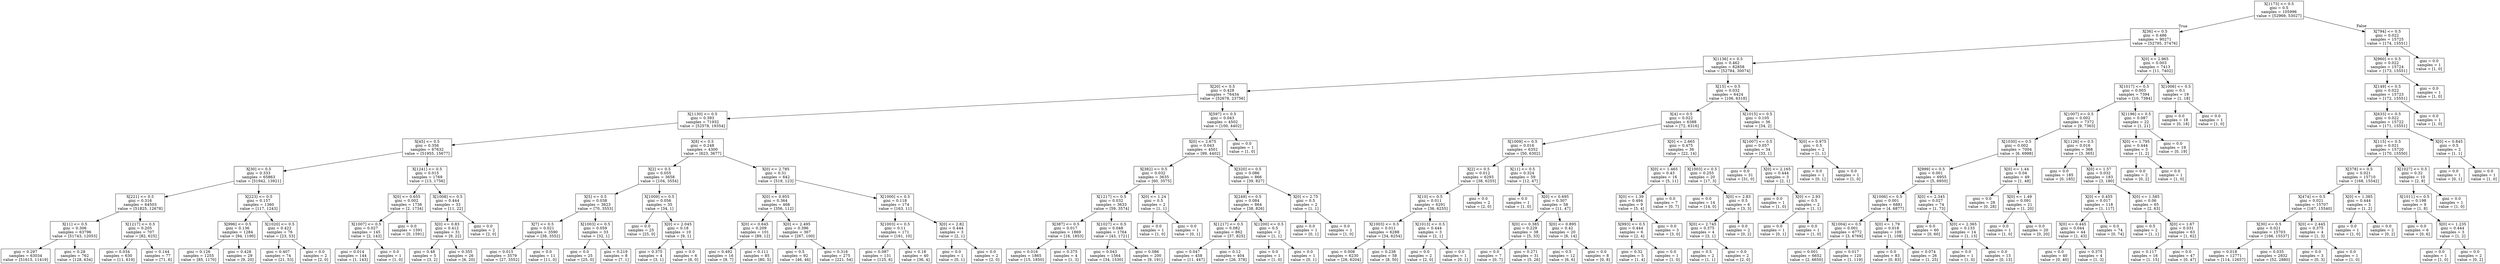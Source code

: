 digraph Tree {
node [shape=box] ;
0 [label="X[1173] <= 0.5\ngini = 0.5\nsamples = 105996\nvalue = [52969, 53027]"] ;
1 [label="X[36] <= 0.5\ngini = 0.486\nsamples = 90271\nvalue = [52795, 37476]"] ;
0 -> 1 [labeldistance=2.5, labelangle=45, headlabel="True"] ;
2 [label="X[1136] <= 0.5\ngini = 0.462\nsamples = 82858\nvalue = [52784, 30074]"] ;
1 -> 2 ;
3 [label="X[20] <= 0.5\ngini = 0.428\nsamples = 76434\nvalue = [52678, 23756]"] ;
2 -> 3 ;
4 [label="X[1130] <= 0.5\ngini = 0.393\nsamples = 71932\nvalue = [52578, 19354]"] ;
3 -> 4 ;
5 [label="X[45] <= 0.5\ngini = 0.356\nsamples = 67632\nvalue = [51955, 15677]"] ;
4 -> 5 ;
6 [label="X[30] <= 0.5\ngini = 0.333\nsamples = 65863\nvalue = [51942, 13921]"] ;
5 -> 6 ;
7 [label="X[221] <= 0.5\ngini = 0.316\nsamples = 64503\nvalue = [51825, 12678]"] ;
6 -> 7 ;
8 [label="X[11] <= 0.5\ngini = 0.306\nsamples = 63796\nvalue = [51743, 12053]"] ;
7 -> 8 ;
9 [label="gini = 0.297\nsamples = 63034\nvalue = [51615, 11419]"] ;
8 -> 9 ;
10 [label="gini = 0.28\nsamples = 762\nvalue = [128, 634]"] ;
8 -> 10 ;
11 [label="X[1217] <= 0.5\ngini = 0.205\nsamples = 707\nvalue = [82, 625]"] ;
7 -> 11 ;
12 [label="gini = 0.034\nsamples = 630\nvalue = [11, 619]"] ;
11 -> 12 ;
13 [label="gini = 0.144\nsamples = 77\nvalue = [71, 6]"] ;
11 -> 13 ;
14 [label="X[223] <= 0.5\ngini = 0.157\nsamples = 1360\nvalue = [117, 1243]"] ;
6 -> 14 ;
15 [label="X[996] <= 0.5\ngini = 0.136\nsamples = 1284\nvalue = [94, 1190]"] ;
14 -> 15 ;
16 [label="gini = 0.126\nsamples = 1255\nvalue = [85, 1170]"] ;
15 -> 16 ;
17 [label="gini = 0.428\nsamples = 29\nvalue = [9, 20]"] ;
15 -> 17 ;
18 [label="X[1020] <= 0.5\ngini = 0.422\nsamples = 76\nvalue = [23, 53]"] ;
14 -> 18 ;
19 [label="gini = 0.407\nsamples = 74\nvalue = [21, 53]"] ;
18 -> 19 ;
20 [label="gini = 0.0\nsamples = 2\nvalue = [2, 0]"] ;
18 -> 20 ;
21 [label="X[1241] <= 0.5\ngini = 0.015\nsamples = 1769\nvalue = [13, 1756]"] ;
5 -> 21 ;
22 [label="X[0] <= 0.655\ngini = 0.002\nsamples = 1736\nvalue = [2, 1734]"] ;
21 -> 22 ;
23 [label="X[1007] <= 0.5\ngini = 0.027\nsamples = 145\nvalue = [2, 143]"] ;
22 -> 23 ;
24 [label="gini = 0.014\nsamples = 144\nvalue = [1, 143]"] ;
23 -> 24 ;
25 [label="gini = 0.0\nsamples = 1\nvalue = [1, 0]"] ;
23 -> 25 ;
26 [label="gini = 0.0\nsamples = 1591\nvalue = [0, 1591]"] ;
22 -> 26 ;
27 [label="X[1008] <= 0.5\ngini = 0.444\nsamples = 33\nvalue = [11, 22]"] ;
21 -> 27 ;
28 [label="X[0] <= 0.83\ngini = 0.412\nsamples = 31\nvalue = [9, 22]"] ;
27 -> 28 ;
29 [label="gini = 0.48\nsamples = 5\nvalue = [3, 2]"] ;
28 -> 29 ;
30 [label="gini = 0.355\nsamples = 26\nvalue = [6, 20]"] ;
28 -> 30 ;
31 [label="gini = 0.0\nsamples = 2\nvalue = [2, 0]"] ;
27 -> 31 ;
32 [label="X[8] <= 0.5\ngini = 0.248\nsamples = 4300\nvalue = [623, 3677]"] ;
4 -> 32 ;
33 [label="X[2] <= 0.5\ngini = 0.055\nsamples = 3658\nvalue = [104, 3554]"] ;
32 -> 33 ;
34 [label="X[5] <= 0.5\ngini = 0.038\nsamples = 3623\nvalue = [70, 3553]"] ;
33 -> 34 ;
35 [label="X[7] <= 0.5\ngini = 0.021\nsamples = 3590\nvalue = [38, 3552]"] ;
34 -> 35 ;
36 [label="gini = 0.015\nsamples = 3579\nvalue = [27, 3552]"] ;
35 -> 36 ;
37 [label="gini = 0.0\nsamples = 11\nvalue = [11, 0]"] ;
35 -> 37 ;
38 [label="X[1003] <= 0.5\ngini = 0.059\nsamples = 33\nvalue = [32, 1]"] ;
34 -> 38 ;
39 [label="gini = 0.0\nsamples = 25\nvalue = [25, 0]"] ;
38 -> 39 ;
40 [label="gini = 0.219\nsamples = 8\nvalue = [7, 1]"] ;
38 -> 40 ;
41 [label="X[1009] <= 0.5\ngini = 0.056\nsamples = 35\nvalue = [34, 1]"] ;
33 -> 41 ;
42 [label="gini = 0.0\nsamples = 25\nvalue = [25, 0]"] ;
41 -> 42 ;
43 [label="X[0] <= 2.045\ngini = 0.18\nsamples = 10\nvalue = [9, 1]"] ;
41 -> 43 ;
44 [label="gini = 0.375\nsamples = 4\nvalue = [3, 1]"] ;
43 -> 44 ;
45 [label="gini = 0.0\nsamples = 6\nvalue = [6, 0]"] ;
43 -> 45 ;
46 [label="X[0] <= 2.785\ngini = 0.31\nsamples = 642\nvalue = [519, 123]"] ;
32 -> 46 ;
47 [label="X[0] <= 0.955\ngini = 0.364\nsamples = 468\nvalue = [356, 112]"] ;
46 -> 47 ;
48 [label="X[0] <= 0.645\ngini = 0.209\nsamples = 101\nvalue = [89, 12]"] ;
47 -> 48 ;
49 [label="gini = 0.492\nsamples = 16\nvalue = [9, 7]"] ;
48 -> 49 ;
50 [label="gini = 0.111\nsamples = 85\nvalue = [80, 5]"] ;
48 -> 50 ;
51 [label="X[0] <= 2.495\ngini = 0.396\nsamples = 367\nvalue = [267, 100]"] ;
47 -> 51 ;
52 [label="gini = 0.5\nsamples = 92\nvalue = [46, 46]"] ;
51 -> 52 ;
53 [label="gini = 0.316\nsamples = 275\nvalue = [221, 54]"] ;
51 -> 53 ;
54 [label="X[1000] <= 0.5\ngini = 0.118\nsamples = 174\nvalue = [163, 11]"] ;
46 -> 54 ;
55 [label="X[1003] <= 0.5\ngini = 0.11\nsamples = 171\nvalue = [161, 10]"] ;
54 -> 55 ;
56 [label="gini = 0.087\nsamples = 131\nvalue = [125, 6]"] ;
55 -> 56 ;
57 [label="gini = 0.18\nsamples = 40\nvalue = [36, 4]"] ;
55 -> 57 ;
58 [label="X[0] <= 2.82\ngini = 0.444\nsamples = 3\nvalue = [2, 1]"] ;
54 -> 58 ;
59 [label="gini = 0.0\nsamples = 1\nvalue = [0, 1]"] ;
58 -> 59 ;
60 [label="gini = 0.0\nsamples = 2\nvalue = [2, 0]"] ;
58 -> 60 ;
61 [label="X[597] <= 0.5\ngini = 0.043\nsamples = 4502\nvalue = [100, 4402]"] ;
3 -> 61 ;
62 [label="X[0] <= 2.675\ngini = 0.043\nsamples = 4501\nvalue = [99, 4402]"] ;
61 -> 62 ;
63 [label="X[382] <= 0.5\ngini = 0.032\nsamples = 3635\nvalue = [60, 3575]"] ;
62 -> 63 ;
64 [label="X[1217] <= 0.5\ngini = 0.032\nsamples = 3633\nvalue = [59, 3574]"] ;
63 -> 64 ;
65 [label="X[387] <= 0.5\ngini = 0.017\nsamples = 1869\nvalue = [16, 1853]"] ;
64 -> 65 ;
66 [label="gini = 0.016\nsamples = 1865\nvalue = [15, 1850]"] ;
65 -> 66 ;
67 [label="gini = 0.375\nsamples = 4\nvalue = [1, 3]"] ;
65 -> 67 ;
68 [label="X[1027] <= 0.5\ngini = 0.048\nsamples = 1764\nvalue = [43, 1721]"] ;
64 -> 68 ;
69 [label="gini = 0.043\nsamples = 1564\nvalue = [34, 1530]"] ;
68 -> 69 ;
70 [label="gini = 0.086\nsamples = 200\nvalue = [9, 191]"] ;
68 -> 70 ;
71 [label="X[0] <= 1.24\ngini = 0.5\nsamples = 2\nvalue = [1, 1]"] ;
63 -> 71 ;
72 [label="gini = 0.0\nsamples = 1\nvalue = [1, 0]"] ;
71 -> 72 ;
73 [label="gini = 0.0\nsamples = 1\nvalue = [0, 1]"] ;
71 -> 73 ;
74 [label="X[320] <= 0.5\ngini = 0.086\nsamples = 866\nvalue = [39, 827]"] ;
62 -> 74 ;
75 [label="X[249] <= 0.5\ngini = 0.084\nsamples = 864\nvalue = [38, 826]"] ;
74 -> 75 ;
76 [label="X[1217] <= 0.5\ngini = 0.082\nsamples = 862\nvalue = [37, 825]"] ;
75 -> 76 ;
77 [label="gini = 0.047\nsamples = 458\nvalue = [11, 447]"] ;
76 -> 77 ;
78 [label="gini = 0.12\nsamples = 404\nvalue = [26, 378]"] ;
76 -> 78 ;
79 [label="X[1200] <= 0.5\ngini = 0.5\nsamples = 2\nvalue = [1, 1]"] ;
75 -> 79 ;
80 [label="gini = 0.0\nsamples = 1\nvalue = [1, 0]"] ;
79 -> 80 ;
81 [label="gini = 0.0\nsamples = 1\nvalue = [0, 1]"] ;
79 -> 81 ;
82 [label="X[0] <= 2.75\ngini = 0.5\nsamples = 2\nvalue = [1, 1]"] ;
74 -> 82 ;
83 [label="gini = 0.0\nsamples = 1\nvalue = [0, 1]"] ;
82 -> 83 ;
84 [label="gini = 0.0\nsamples = 1\nvalue = [1, 0]"] ;
82 -> 84 ;
85 [label="gini = 0.0\nsamples = 1\nvalue = [1, 0]"] ;
61 -> 85 ;
86 [label="X[15] <= 0.5\ngini = 0.032\nsamples = 6424\nvalue = [106, 6318]"] ;
2 -> 86 ;
87 [label="X[4] <= 0.5\ngini = 0.022\nsamples = 6388\nvalue = [72, 6316]"] ;
86 -> 87 ;
88 [label="X[1009] <= 0.5\ngini = 0.016\nsamples = 6352\nvalue = [50, 6302]"] ;
87 -> 88 ;
89 [label="X[2] <= 0.5\ngini = 0.012\nsamples = 6293\nvalue = [38, 6255]"] ;
88 -> 89 ;
90 [label="X[10] <= 0.5\ngini = 0.011\nsamples = 6291\nvalue = [36, 6255]"] ;
89 -> 90 ;
91 [label="X[1003] <= 0.5\ngini = 0.011\nsamples = 6288\nvalue = [34, 6254]"] ;
90 -> 91 ;
92 [label="gini = 0.008\nsamples = 6230\nvalue = [26, 6204]"] ;
91 -> 92 ;
93 [label="gini = 0.238\nsamples = 58\nvalue = [8, 50]"] ;
91 -> 93 ;
94 [label="X[1013] <= 0.5\ngini = 0.444\nsamples = 3\nvalue = [2, 1]"] ;
90 -> 94 ;
95 [label="gini = 0.0\nsamples = 2\nvalue = [2, 0]"] ;
94 -> 95 ;
96 [label="gini = 0.0\nsamples = 1\nvalue = [0, 1]"] ;
94 -> 96 ;
97 [label="gini = 0.0\nsamples = 2\nvalue = [2, 0]"] ;
89 -> 97 ;
98 [label="X[11] <= 0.5\ngini = 0.324\nsamples = 59\nvalue = [12, 47]"] ;
88 -> 98 ;
99 [label="gini = 0.0\nsamples = 1\nvalue = [1, 0]"] ;
98 -> 99 ;
100 [label="X[0] <= 0.695\ngini = 0.307\nsamples = 58\nvalue = [11, 47]"] ;
98 -> 100 ;
101 [label="X[0] <= 0.385\ngini = 0.229\nsamples = 38\nvalue = [5, 33]"] ;
100 -> 101 ;
102 [label="gini = 0.0\nsamples = 7\nvalue = [0, 7]"] ;
101 -> 102 ;
103 [label="gini = 0.271\nsamples = 31\nvalue = [5, 26]"] ;
101 -> 103 ;
104 [label="X[0] <= 0.895\ngini = 0.42\nsamples = 20\nvalue = [6, 14]"] ;
100 -> 104 ;
105 [label="gini = 0.5\nsamples = 12\nvalue = [6, 6]"] ;
104 -> 105 ;
106 [label="gini = 0.0\nsamples = 8\nvalue = [0, 8]"] ;
104 -> 106 ;
107 [label="X[0] <= 2.665\ngini = 0.475\nsamples = 36\nvalue = [22, 14]"] ;
87 -> 107 ;
108 [label="X[0] <= 1.465\ngini = 0.43\nsamples = 16\nvalue = [5, 11]"] ;
107 -> 108 ;
109 [label="X[0] <= 1.39\ngini = 0.494\nsamples = 9\nvalue = [5, 4]"] ;
108 -> 109 ;
110 [label="X[993] <= 0.5\ngini = 0.444\nsamples = 6\nvalue = [2, 4]"] ;
109 -> 110 ;
111 [label="gini = 0.32\nsamples = 5\nvalue = [1, 4]"] ;
110 -> 111 ;
112 [label="gini = 0.0\nsamples = 1\nvalue = [1, 0]"] ;
110 -> 112 ;
113 [label="gini = 0.0\nsamples = 3\nvalue = [3, 0]"] ;
109 -> 113 ;
114 [label="gini = 0.0\nsamples = 7\nvalue = [0, 7]"] ;
108 -> 114 ;
115 [label="X[1003] <= 0.5\ngini = 0.255\nsamples = 20\nvalue = [17, 3]"] ;
107 -> 115 ;
116 [label="gini = 0.0\nsamples = 14\nvalue = [14, 0]"] ;
115 -> 116 ;
117 [label="X[0] <= 2.83\ngini = 0.5\nsamples = 6\nvalue = [3, 3]"] ;
115 -> 117 ;
118 [label="X[0] <= 2.745\ngini = 0.375\nsamples = 4\nvalue = [3, 1]"] ;
117 -> 118 ;
119 [label="gini = 0.5\nsamples = 2\nvalue = [1, 1]"] ;
118 -> 119 ;
120 [label="gini = 0.0\nsamples = 2\nvalue = [2, 0]"] ;
118 -> 120 ;
121 [label="gini = 0.0\nsamples = 2\nvalue = [0, 2]"] ;
117 -> 121 ;
122 [label="X[1015] <= 0.5\ngini = 0.105\nsamples = 36\nvalue = [34, 2]"] ;
86 -> 122 ;
123 [label="X[1007] <= 0.5\ngini = 0.057\nsamples = 34\nvalue = [33, 1]"] ;
122 -> 123 ;
124 [label="gini = 0.0\nsamples = 31\nvalue = [31, 0]"] ;
123 -> 124 ;
125 [label="X[0] <= 2.165\ngini = 0.444\nsamples = 3\nvalue = [2, 1]"] ;
123 -> 125 ;
126 [label="gini = 0.0\nsamples = 1\nvalue = [1, 0]"] ;
125 -> 126 ;
127 [label="X[0] <= 2.93\ngini = 0.5\nsamples = 2\nvalue = [1, 1]"] ;
125 -> 127 ;
128 [label="gini = 0.0\nsamples = 1\nvalue = [0, 1]"] ;
127 -> 128 ;
129 [label="gini = 0.0\nsamples = 1\nvalue = [1, 0]"] ;
127 -> 129 ;
130 [label="X[0] <= 0.975\ngini = 0.5\nsamples = 2\nvalue = [1, 1]"] ;
122 -> 130 ;
131 [label="gini = 0.0\nsamples = 1\nvalue = [0, 1]"] ;
130 -> 131 ;
132 [label="gini = 0.0\nsamples = 1\nvalue = [1, 0]"] ;
130 -> 132 ;
133 [label="X[0] <= 2.965\ngini = 0.003\nsamples = 7413\nvalue = [11, 7402]"] ;
1 -> 133 ;
134 [label="X[1017] <= 0.5\ngini = 0.003\nsamples = 7394\nvalue = [10, 7384]"] ;
133 -> 134 ;
135 [label="X[1007] <= 0.5\ngini = 0.002\nsamples = 7372\nvalue = [9, 7363]"] ;
134 -> 135 ;
136 [label="X[1030] <= 0.5\ngini = 0.002\nsamples = 7004\nvalue = [6, 6998]"] ;
135 -> 136 ;
137 [label="X[999] <= 0.5\ngini = 0.001\nsamples = 6955\nvalue = [5, 6950]"] ;
136 -> 137 ;
138 [label="X[1006] <= 0.5\ngini = 0.001\nsamples = 6881\nvalue = [4, 6877]"] ;
137 -> 138 ;
139 [label="X[1004] <= 0.5\ngini = 0.001\nsamples = 6772\nvalue = [3, 6769]"] ;
138 -> 139 ;
140 [label="gini = 0.001\nsamples = 6652\nvalue = [2, 6650]"] ;
139 -> 140 ;
141 [label="gini = 0.017\nsamples = 120\nvalue = [1, 119]"] ;
139 -> 141 ;
142 [label="X[0] <= 1.79\ngini = 0.018\nsamples = 109\nvalue = [1, 108]"] ;
138 -> 142 ;
143 [label="gini = 0.0\nsamples = 83\nvalue = [0, 83]"] ;
142 -> 143 ;
144 [label="gini = 0.074\nsamples = 26\nvalue = [1, 25]"] ;
142 -> 144 ;
145 [label="X[0] <= 2.345\ngini = 0.027\nsamples = 74\nvalue = [1, 73]"] ;
137 -> 145 ;
146 [label="gini = 0.0\nsamples = 60\nvalue = [0, 60]"] ;
145 -> 146 ;
147 [label="X[0] <= 2.365\ngini = 0.133\nsamples = 14\nvalue = [1, 13]"] ;
145 -> 147 ;
148 [label="gini = 0.0\nsamples = 1\nvalue = [1, 0]"] ;
147 -> 148 ;
149 [label="gini = 0.0\nsamples = 13\nvalue = [0, 13]"] ;
147 -> 149 ;
150 [label="X[0] <= 1.44\ngini = 0.04\nsamples = 49\nvalue = [1, 48]"] ;
136 -> 150 ;
151 [label="gini = 0.0\nsamples = 28\nvalue = [0, 28]"] ;
150 -> 151 ;
152 [label="X[0] <= 1.49\ngini = 0.091\nsamples = 21\nvalue = [1, 20]"] ;
150 -> 152 ;
153 [label="gini = 0.0\nsamples = 1\nvalue = [1, 0]"] ;
152 -> 153 ;
154 [label="gini = 0.0\nsamples = 20\nvalue = [0, 20]"] ;
152 -> 154 ;
155 [label="X[1126] <= 0.5\ngini = 0.016\nsamples = 368\nvalue = [3, 365]"] ;
135 -> 155 ;
156 [label="gini = 0.0\nsamples = 185\nvalue = [0, 185]"] ;
155 -> 156 ;
157 [label="X[0] <= 1.57\ngini = 0.032\nsamples = 183\nvalue = [3, 180]"] ;
155 -> 157 ;
158 [label="X[0] <= 0.455\ngini = 0.017\nsamples = 118\nvalue = [1, 117]"] ;
157 -> 158 ;
159 [label="X[0] <= 0.445\ngini = 0.044\nsamples = 44\nvalue = [1, 43]"] ;
158 -> 159 ;
160 [label="gini = 0.0\nsamples = 40\nvalue = [0, 40]"] ;
159 -> 160 ;
161 [label="gini = 0.375\nsamples = 4\nvalue = [1, 3]"] ;
159 -> 161 ;
162 [label="gini = 0.0\nsamples = 74\nvalue = [0, 74]"] ;
158 -> 162 ;
163 [label="X[0] <= 1.585\ngini = 0.06\nsamples = 65\nvalue = [2, 63]"] ;
157 -> 163 ;
164 [label="gini = 0.5\nsamples = 2\nvalue = [1, 1]"] ;
163 -> 164 ;
165 [label="X[0] <= 1.67\ngini = 0.031\nsamples = 63\nvalue = [1, 62]"] ;
163 -> 165 ;
166 [label="gini = 0.117\nsamples = 16\nvalue = [1, 15]"] ;
165 -> 166 ;
167 [label="gini = 0.0\nsamples = 47\nvalue = [0, 47]"] ;
165 -> 167 ;
168 [label="X[1196] <= 0.5\ngini = 0.087\nsamples = 22\nvalue = [1, 21]"] ;
134 -> 168 ;
169 [label="X[0] <= 1.795\ngini = 0.444\nsamples = 3\nvalue = [1, 2]"] ;
168 -> 169 ;
170 [label="gini = 0.0\nsamples = 2\nvalue = [0, 2]"] ;
169 -> 170 ;
171 [label="gini = 0.0\nsamples = 1\nvalue = [1, 0]"] ;
169 -> 171 ;
172 [label="gini = 0.0\nsamples = 19\nvalue = [0, 19]"] ;
168 -> 172 ;
173 [label="X[1006] <= 0.5\ngini = 0.1\nsamples = 19\nvalue = [1, 18]"] ;
133 -> 173 ;
174 [label="gini = 0.0\nsamples = 18\nvalue = [0, 18]"] ;
173 -> 174 ;
175 [label="gini = 0.0\nsamples = 1\nvalue = [1, 0]"] ;
173 -> 175 ;
176 [label="X[794] <= 0.5\ngini = 0.022\nsamples = 15725\nvalue = [174, 15551]"] ;
0 -> 176 [labeldistance=2.5, labelangle=-45, headlabel="False"] ;
177 [label="X[960] <= 0.5\ngini = 0.022\nsamples = 15724\nvalue = [173, 15551]"] ;
176 -> 177 ;
178 [label="X[149] <= 0.5\ngini = 0.022\nsamples = 15723\nvalue = [172, 15551]"] ;
177 -> 178 ;
179 [label="X[633] <= 0.5\ngini = 0.022\nsamples = 15722\nvalue = [171, 15551]"] ;
178 -> 179 ;
180 [label="X[115] <= 0.5\ngini = 0.021\nsamples = 15720\nvalue = [170, 15550]"] ;
179 -> 180 ;
181 [label="X[378] <= 0.5\ngini = 0.021\nsamples = 15710\nvalue = [168, 15542]"] ;
180 -> 181 ;
182 [label="X[474] <= 0.5\ngini = 0.021\nsamples = 15707\nvalue = [167, 15540]"] ;
181 -> 182 ;
183 [label="X[30] <= 0.5\ngini = 0.021\nsamples = 15703\nvalue = [166, 15537]"] ;
182 -> 183 ;
184 [label="gini = 0.018\nsamples = 12771\nvalue = [114, 12657]"] ;
183 -> 184 ;
185 [label="gini = 0.035\nsamples = 2932\nvalue = [52, 2880]"] ;
183 -> 185 ;
186 [label="X[0] <= 2.445\ngini = 0.375\nsamples = 4\nvalue = [1, 3]"] ;
182 -> 186 ;
187 [label="gini = 0.0\nsamples = 3\nvalue = [0, 3]"] ;
186 -> 187 ;
188 [label="gini = 0.0\nsamples = 1\nvalue = [1, 0]"] ;
186 -> 188 ;
189 [label="X[0] <= 1.385\ngini = 0.444\nsamples = 3\nvalue = [1, 2]"] ;
181 -> 189 ;
190 [label="gini = 0.0\nsamples = 1\nvalue = [1, 0]"] ;
189 -> 190 ;
191 [label="gini = 0.0\nsamples = 2\nvalue = [0, 2]"] ;
189 -> 191 ;
192 [label="X[1027] <= 0.5\ngini = 0.32\nsamples = 10\nvalue = [2, 8]"] ;
180 -> 192 ;
193 [label="X[1011] <= 0.5\ngini = 0.198\nsamples = 9\nvalue = [1, 8]"] ;
192 -> 193 ;
194 [label="gini = 0.0\nsamples = 6\nvalue = [0, 6]"] ;
193 -> 194 ;
195 [label="X[0] <= 1.235\ngini = 0.444\nsamples = 3\nvalue = [1, 2]"] ;
193 -> 195 ;
196 [label="gini = 0.0\nsamples = 1\nvalue = [1, 0]"] ;
195 -> 196 ;
197 [label="gini = 0.0\nsamples = 2\nvalue = [0, 2]"] ;
195 -> 197 ;
198 [label="gini = 0.0\nsamples = 1\nvalue = [1, 0]"] ;
192 -> 198 ;
199 [label="X[0] <= 0.845\ngini = 0.5\nsamples = 2\nvalue = [1, 1]"] ;
179 -> 199 ;
200 [label="gini = 0.0\nsamples = 1\nvalue = [0, 1]"] ;
199 -> 200 ;
201 [label="gini = 0.0\nsamples = 1\nvalue = [1, 0]"] ;
199 -> 201 ;
202 [label="gini = 0.0\nsamples = 1\nvalue = [1, 0]"] ;
178 -> 202 ;
203 [label="gini = 0.0\nsamples = 1\nvalue = [1, 0]"] ;
177 -> 203 ;
204 [label="gini = 0.0\nsamples = 1\nvalue = [1, 0]"] ;
176 -> 204 ;
}